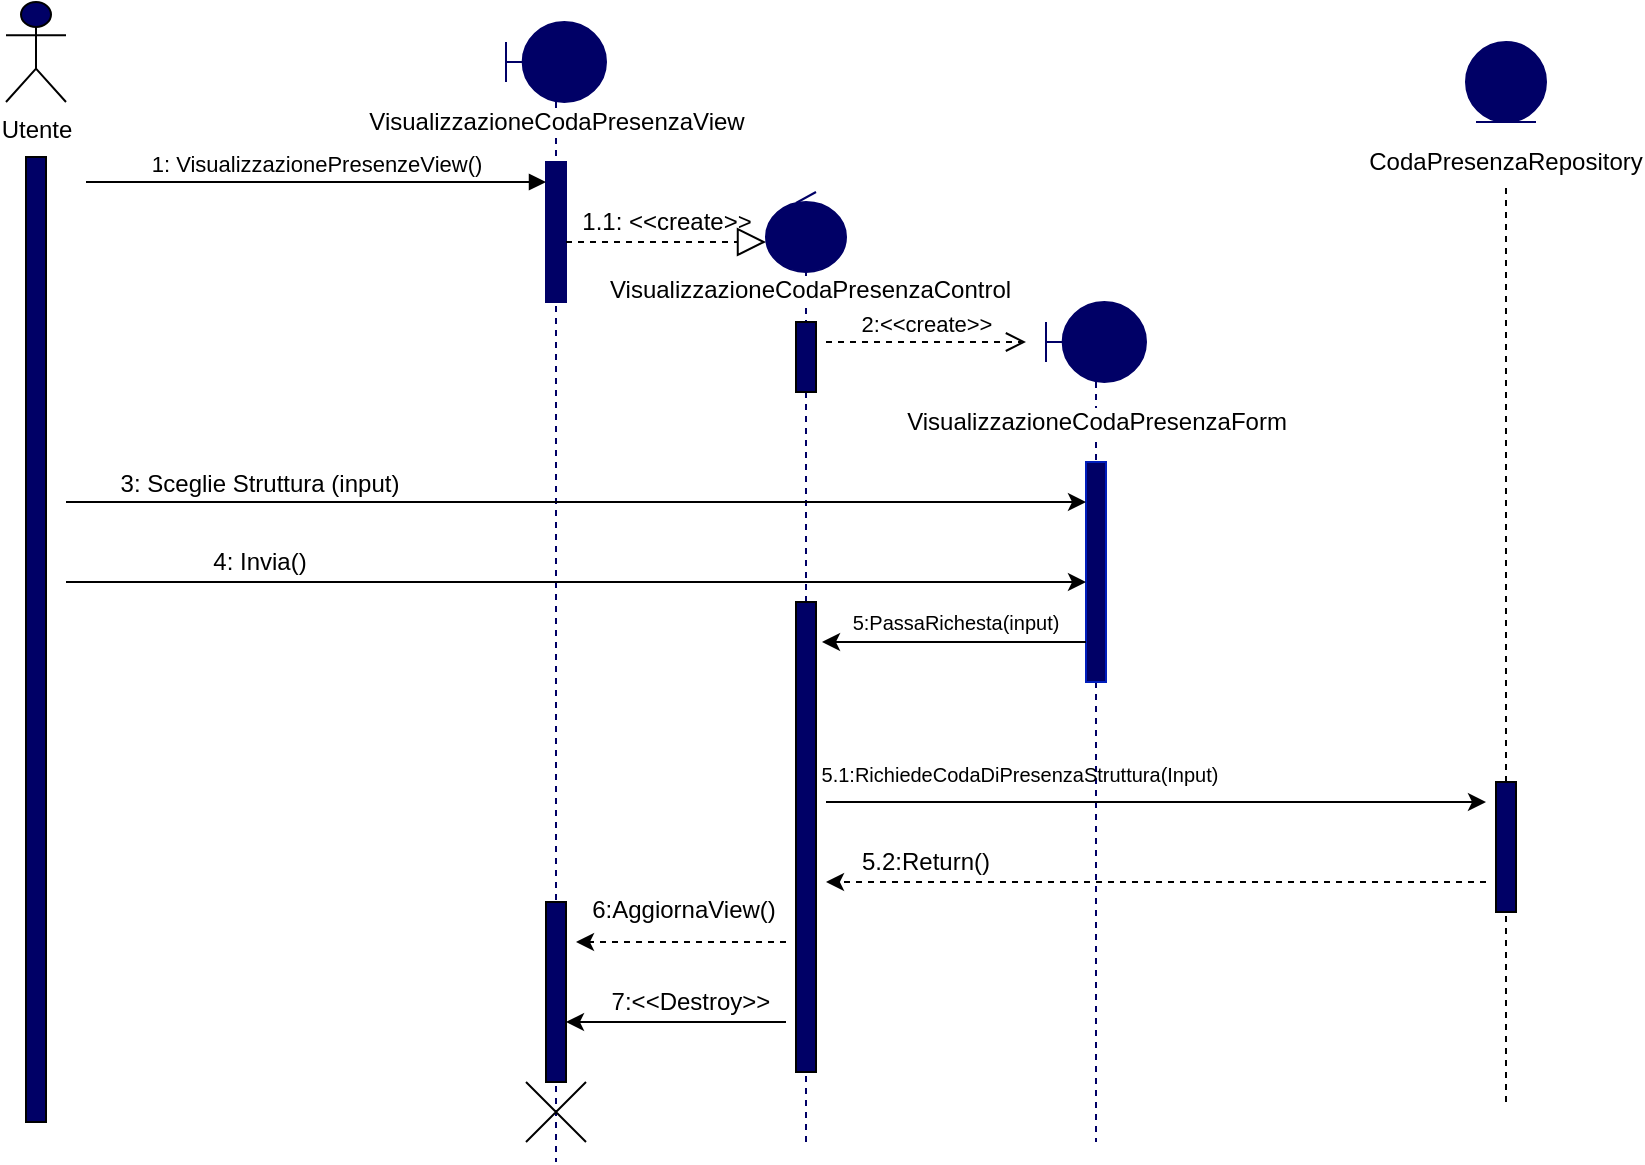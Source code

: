 <mxfile version="13.9.5" type="device"><diagram name="Page-1" id="13e1069c-82ec-6db2-03f1-153e76fe0fe0"><mxGraphModel dx="857" dy="642" grid="1" gridSize="10" guides="1" tooltips="1" connect="1" arrows="1" fold="1" page="1" pageScale="1" pageWidth="1100" pageHeight="850" background="#ffffff" math="0" shadow="0"><root><mxCell id="0"/><mxCell id="1" parent="0"/><mxCell id="rmShR-VH-MiZmmc6JSE4-3" value="" style="shape=umlLifeline;participant=umlBoundary;perimeter=lifelinePerimeter;whiteSpace=wrap;html=1;container=1;collapsible=0;recursiveResize=0;verticalAlign=top;spacingTop=36;outlineConnect=0;fontColor=#ffffff;fillColor=#000066;strokeColor=#000066;" parent="1" vertex="1"><mxGeometry x="300" y="40" width="50" height="570" as="geometry"/></mxCell><mxCell id="rmShR-VH-MiZmmc6JSE4-7" value="" style="html=1;points=[];perimeter=orthogonalPerimeter;fontColor=#ffffff;fillColor=#000066;strokeColor=#000066;" parent="rmShR-VH-MiZmmc6JSE4-3" vertex="1"><mxGeometry x="20" y="70" width="10" height="70" as="geometry"/></mxCell><mxCell id="Nuo04sbwhD2PK4EhsBjR-29" value="" style="html=1;points=[];perimeter=orthogonalPerimeter;fillColor=#000066;" parent="rmShR-VH-MiZmmc6JSE4-3" vertex="1"><mxGeometry x="20" y="440" width="10" height="90" as="geometry"/></mxCell><mxCell id="Nuo04sbwhD2PK4EhsBjR-34" value="" style="shape=umlDestroy;" parent="rmShR-VH-MiZmmc6JSE4-3" vertex="1"><mxGeometry x="10" y="530" width="30" height="30" as="geometry"/></mxCell><mxCell id="rmShR-VH-MiZmmc6JSE4-4" value="1: VisualizzazionePresenzeView()" style="html=1;verticalAlign=bottom;endArrow=block;" parent="1" edge="1"><mxGeometry width="80" relative="1" as="geometry"><mxPoint x="90" y="120" as="sourcePoint"/><mxPoint x="320" y="120" as="targetPoint"/></mxGeometry></mxCell><mxCell id="rmShR-VH-MiZmmc6JSE4-5" value="&lt;span style=&quot;background-color: rgb(255 , 255 , 255)&quot;&gt;VisualizzazioneCodaPresenzaView&lt;/span&gt;" style="text;html=1;align=center;verticalAlign=middle;resizable=0;points=[];autosize=1;" parent="1" vertex="1"><mxGeometry x="225" y="80" width="200" height="20" as="geometry"/></mxCell><mxCell id="rmShR-VH-MiZmmc6JSE4-9" value="" style="endArrow=block;dashed=1;endFill=0;endSize=12;html=1;" parent="1" edge="1"><mxGeometry width="160" relative="1" as="geometry"><mxPoint x="330" y="150" as="sourcePoint"/><mxPoint x="430" y="150" as="targetPoint"/></mxGeometry></mxCell><mxCell id="rmShR-VH-MiZmmc6JSE4-10" value="" style="shape=umlLifeline;participant=umlControl;perimeter=lifelinePerimeter;whiteSpace=wrap;html=1;container=1;collapsible=0;recursiveResize=0;verticalAlign=top;spacingTop=36;outlineConnect=0;fontColor=#ffffff;fillColor=#000066;strokeColor=#000066;" parent="1" vertex="1"><mxGeometry x="430" y="125" width="40" height="475" as="geometry"/></mxCell><mxCell id="rmShR-VH-MiZmmc6JSE4-12" value="" style="html=1;points=[];perimeter=orthogonalPerimeter;fontColor=#ffffff;fillColor=#000066;" parent="rmShR-VH-MiZmmc6JSE4-10" vertex="1"><mxGeometry x="15" y="65" width="10" height="35" as="geometry"/></mxCell><mxCell id="Nuo04sbwhD2PK4EhsBjR-14" value="" style="html=1;points=[];perimeter=orthogonalPerimeter;fillColor=#000066;" parent="rmShR-VH-MiZmmc6JSE4-10" vertex="1"><mxGeometry x="15" y="205" width="10" height="235" as="geometry"/></mxCell><mxCell id="rmShR-VH-MiZmmc6JSE4-11" value="&lt;span style=&quot;color: rgb(0 , 0 , 0) ; font-family: &amp;#34;helvetica&amp;#34; ; font-size: 12px ; font-style: normal ; font-weight: 400 ; letter-spacing: normal ; text-align: center ; text-indent: 0px ; text-transform: none ; word-spacing: 0px ; background-color: rgb(255 , 255 , 255) ; display: inline ; float: none&quot;&gt;VisualizzazioneCodaPresenzaControl&lt;/span&gt;" style="text;whiteSpace=wrap;html=1;" parent="1" vertex="1"><mxGeometry x="350" y="160" width="200" height="30" as="geometry"/></mxCell><mxCell id="rmShR-VH-MiZmmc6JSE4-17" value="1.1: &amp;lt;&amp;lt;create&amp;gt;&amp;gt;" style="text;html=1;align=center;verticalAlign=middle;resizable=0;points=[];autosize=1;" parent="1" vertex="1"><mxGeometry x="330" y="130" width="100" height="20" as="geometry"/></mxCell><mxCell id="Nuo04sbwhD2PK4EhsBjR-1" value="Utente" style="shape=umlActor;verticalLabelPosition=bottom;verticalAlign=top;html=1;outlineConnect=0;fillColor=#000066;" parent="1" vertex="1"><mxGeometry x="50" y="30" width="30" height="50" as="geometry"/></mxCell><mxCell id="Nuo04sbwhD2PK4EhsBjR-2" value="" style="html=1;points=[];perimeter=orthogonalPerimeter;fillColor=#000066;" parent="1" vertex="1"><mxGeometry x="60" y="107.5" width="10" height="482.5" as="geometry"/></mxCell><mxCell id="Nuo04sbwhD2PK4EhsBjR-4" value="" style="shape=umlLifeline;participant=umlBoundary;perimeter=lifelinePerimeter;whiteSpace=wrap;html=1;container=1;collapsible=0;recursiveResize=0;verticalAlign=top;spacingTop=36;outlineConnect=0;fontColor=#ffffff;fillColor=#000066;strokeColor=#000066;" parent="1" vertex="1"><mxGeometry x="570" y="180" width="50" height="420" as="geometry"/></mxCell><mxCell id="Nuo04sbwhD2PK4EhsBjR-5" value="" style="html=1;points=[];perimeter=orthogonalPerimeter;strokeColor=#001DBC;fontColor=#ffffff;fillColor=#000066;" parent="Nuo04sbwhD2PK4EhsBjR-4" vertex="1"><mxGeometry x="20" y="80" width="10" height="110" as="geometry"/></mxCell><mxCell id="Nuo04sbwhD2PK4EhsBjR-6" value="&lt;span style=&quot;background-color: rgb(255 , 255 , 255)&quot;&gt;VisualizzazioneCodaPresenzaForm&lt;/span&gt;" style="text;html=1;align=center;verticalAlign=middle;resizable=0;points=[];autosize=1;" parent="1" vertex="1"><mxGeometry x="490" y="230" width="210" height="20" as="geometry"/></mxCell><mxCell id="Nuo04sbwhD2PK4EhsBjR-8" value="2:&amp;lt;&amp;lt;create&amp;gt;&amp;gt;" style="html=1;verticalAlign=bottom;endArrow=open;dashed=1;endSize=8;" parent="1" edge="1"><mxGeometry relative="1" as="geometry"><mxPoint x="460" y="200" as="sourcePoint"/><mxPoint x="560" y="200" as="targetPoint"/></mxGeometry></mxCell><mxCell id="Nuo04sbwhD2PK4EhsBjR-9" value="" style="endArrow=classic;html=1;" parent="1" edge="1"><mxGeometry width="50" height="50" relative="1" as="geometry"><mxPoint x="80" y="280" as="sourcePoint"/><mxPoint x="590" y="280" as="targetPoint"/></mxGeometry></mxCell><mxCell id="Nuo04sbwhD2PK4EhsBjR-10" value="" style="endArrow=classic;html=1;" parent="1" edge="1"><mxGeometry width="50" height="50" relative="1" as="geometry"><mxPoint x="80" y="320" as="sourcePoint"/><mxPoint x="590" y="320" as="targetPoint"/></mxGeometry></mxCell><mxCell id="Nuo04sbwhD2PK4EhsBjR-11" value="4: Invia()" style="text;html=1;strokeColor=none;fillColor=none;align=center;verticalAlign=middle;whiteSpace=wrap;rounded=0;" parent="1" vertex="1"><mxGeometry x="77" y="300" width="200" height="20" as="geometry"/></mxCell><mxCell id="Nuo04sbwhD2PK4EhsBjR-12" value="3: Sceglie Struttura (input)" style="text;html=1;strokeColor=none;fillColor=none;align=center;verticalAlign=middle;whiteSpace=wrap;rounded=0;" parent="1" vertex="1"><mxGeometry x="77" y="261" width="200" height="20" as="geometry"/></mxCell><mxCell id="Nuo04sbwhD2PK4EhsBjR-15" value="" style="endArrow=classic;html=1;" parent="1" edge="1"><mxGeometry width="50" height="50" relative="1" as="geometry"><mxPoint x="590" y="350" as="sourcePoint"/><mxPoint x="458" y="350" as="targetPoint"/></mxGeometry></mxCell><mxCell id="Nuo04sbwhD2PK4EhsBjR-16" value="&lt;font style=&quot;font-size: 10px&quot;&gt;5:PassaRichesta(input)&lt;/font&gt;" style="text;html=1;strokeColor=none;fillColor=none;align=center;verticalAlign=middle;whiteSpace=wrap;rounded=0;" parent="1" vertex="1"><mxGeometry x="500" y="330" width="50" height="20" as="geometry"/></mxCell><mxCell id="Nuo04sbwhD2PK4EhsBjR-17" value="" style="ellipse;shape=umlEntity;whiteSpace=wrap;html=1;fillColor=#000066;strokeColor=#000066;" parent="1" vertex="1"><mxGeometry x="780" y="50" width="40" height="40" as="geometry"/></mxCell><mxCell id="Nuo04sbwhD2PK4EhsBjR-18" value="CodaPresenzaRepository" style="text;html=1;strokeColor=none;fillColor=none;align=center;verticalAlign=middle;whiteSpace=wrap;rounded=0;" parent="1" vertex="1"><mxGeometry x="750" y="100" width="100" height="20" as="geometry"/></mxCell><mxCell id="Nuo04sbwhD2PK4EhsBjR-21" value="" style="endArrow=none;dashed=1;html=1;entryX=0.5;entryY=1;entryDx=0;entryDy=0;" parent="1" source="Nuo04sbwhD2PK4EhsBjR-22" target="Nuo04sbwhD2PK4EhsBjR-18" edge="1"><mxGeometry width="50" height="50" relative="1" as="geometry"><mxPoint x="800" y="580" as="sourcePoint"/><mxPoint x="550" y="300" as="targetPoint"/></mxGeometry></mxCell><mxCell id="Nuo04sbwhD2PK4EhsBjR-22" value="" style="html=1;points=[];perimeter=orthogonalPerimeter;fillColor=#000066;" parent="1" vertex="1"><mxGeometry x="795" y="420" width="10" height="65" as="geometry"/></mxCell><mxCell id="Nuo04sbwhD2PK4EhsBjR-23" value="" style="endArrow=none;dashed=1;html=1;entryX=0.5;entryY=1;entryDx=0;entryDy=0;" parent="1" target="Nuo04sbwhD2PK4EhsBjR-22" edge="1"><mxGeometry width="50" height="50" relative="1" as="geometry"><mxPoint x="800" y="580" as="sourcePoint"/><mxPoint x="800" y="395" as="targetPoint"/></mxGeometry></mxCell><mxCell id="Nuo04sbwhD2PK4EhsBjR-24" value="" style="endArrow=classic;html=1;" parent="1" edge="1"><mxGeometry width="50" height="50" relative="1" as="geometry"><mxPoint x="460" y="430" as="sourcePoint"/><mxPoint x="790" y="430" as="targetPoint"/></mxGeometry></mxCell><mxCell id="Nuo04sbwhD2PK4EhsBjR-25" value="&lt;font style=&quot;font-size: 10px&quot;&gt;5.1:RichiedeCodaDiPresenzaStruttura(Input)&lt;/font&gt;" style="text;html=1;strokeColor=none;fillColor=none;align=center;verticalAlign=middle;whiteSpace=wrap;rounded=0;" parent="1" vertex="1"><mxGeometry x="537" y="406" width="40" height="20" as="geometry"/></mxCell><mxCell id="Nuo04sbwhD2PK4EhsBjR-27" value="" style="endArrow=classic;html=1;dashed=1;" parent="1" edge="1"><mxGeometry width="50" height="50" relative="1" as="geometry"><mxPoint x="790" y="470" as="sourcePoint"/><mxPoint x="460" y="470" as="targetPoint"/></mxGeometry></mxCell><mxCell id="Nuo04sbwhD2PK4EhsBjR-28" value="5.2:Return()" style="text;html=1;strokeColor=none;fillColor=none;align=center;verticalAlign=middle;whiteSpace=wrap;rounded=0;" parent="1" vertex="1"><mxGeometry x="490" y="450" width="40" height="20" as="geometry"/></mxCell><mxCell id="Nuo04sbwhD2PK4EhsBjR-30" value="" style="endArrow=classic;html=1;dashed=1;" parent="1" edge="1"><mxGeometry width="50" height="50" relative="1" as="geometry"><mxPoint x="440" y="500" as="sourcePoint"/><mxPoint x="335" y="500" as="targetPoint"/><Array as="points"><mxPoint x="365" y="500"/></Array></mxGeometry></mxCell><mxCell id="Nuo04sbwhD2PK4EhsBjR-31" value="6:AggiornaView()" style="text;html=1;strokeColor=none;fillColor=none;align=center;verticalAlign=middle;whiteSpace=wrap;rounded=0;" parent="1" vertex="1"><mxGeometry x="369" y="474" width="40" height="20" as="geometry"/></mxCell><mxCell id="Nuo04sbwhD2PK4EhsBjR-32" value="" style="endArrow=classic;html=1;" parent="1" edge="1"><mxGeometry width="50" height="50" relative="1" as="geometry"><mxPoint x="440" y="540" as="sourcePoint"/><mxPoint x="330" y="540" as="targetPoint"/><Array as="points"><mxPoint x="370" y="540"/></Array></mxGeometry></mxCell><mxCell id="Nuo04sbwhD2PK4EhsBjR-33" value="7:&amp;lt;&amp;lt;Destroy&amp;gt;&amp;gt;" style="text;html=1;strokeColor=none;fillColor=none;align=center;verticalAlign=middle;whiteSpace=wrap;rounded=0;" parent="1" vertex="1"><mxGeometry x="348" y="520" width="89" height="20" as="geometry"/></mxCell></root></mxGraphModel></diagram></mxfile>